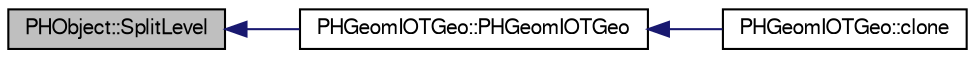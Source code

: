 digraph "PHObject::SplitLevel"
{
  bgcolor="transparent";
  edge [fontname="FreeSans",fontsize="10",labelfontname="FreeSans",labelfontsize="10"];
  node [fontname="FreeSans",fontsize="10",shape=record];
  rankdir="LR";
  Node1 [label="PHObject::SplitLevel",height=0.2,width=0.4,color="black", fillcolor="grey75", style="filled" fontcolor="black"];
  Node1 -> Node2 [dir="back",color="midnightblue",fontsize="10",style="solid",fontname="FreeSans"];
  Node2 [label="PHGeomIOTGeo::PHGeomIOTGeo",height=0.2,width=0.4,color="black",URL="$de/de3/classPHGeomIOTGeo.html#a80140d34132744011c41507671f4efce"];
  Node2 -> Node3 [dir="back",color="midnightblue",fontsize="10",style="solid",fontname="FreeSans"];
  Node3 [label="PHGeomIOTGeo::clone",height=0.2,width=0.4,color="black",URL="$de/de3/classPHGeomIOTGeo.html#a8686bcea244ca0c15227b93ec9db20c1",tooltip="Virtual copy constructor. "];
}
